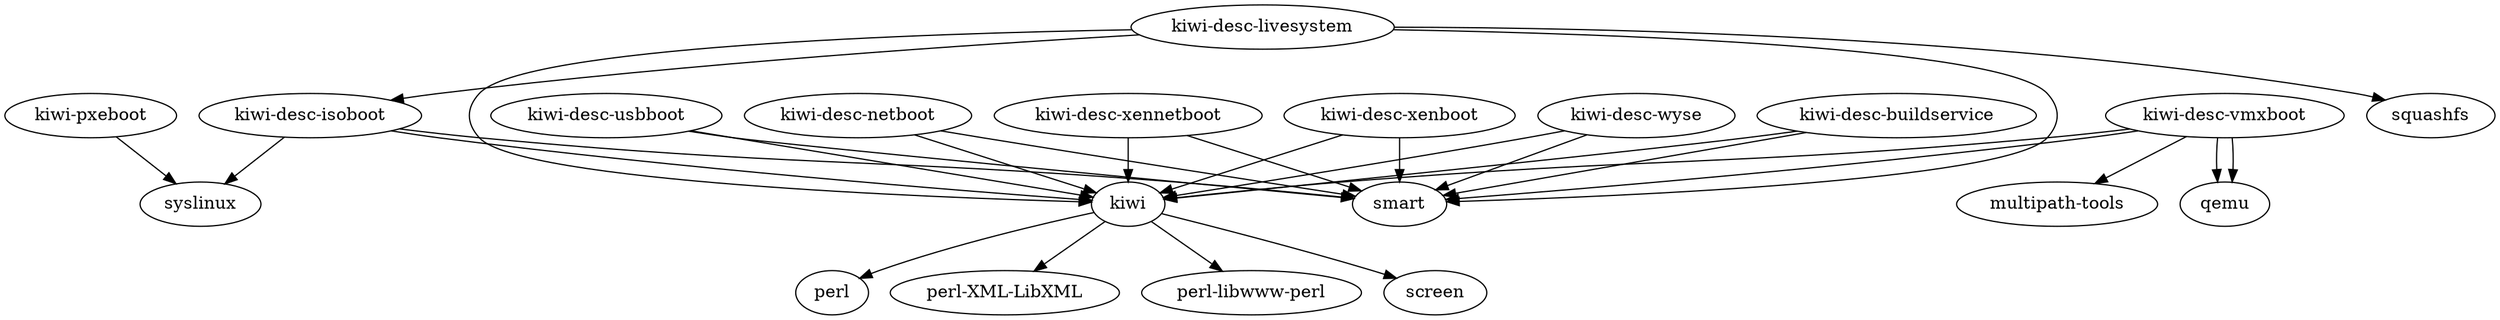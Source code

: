 digraph kiwi {
	"kiwi" -> "perl"
	"kiwi" -> "perl-XML-LibXML"
	"kiwi" -> "perl-libwww-perl"
	"kiwi" -> "screen"

	"kiwi-pxeboot" -> "syslinux"

	"kiwi-desc-isoboot" -> "kiwi"
	"kiwi-desc-isoboot" -> "smart"
	"kiwi-desc-isoboot" -> "syslinux"

	"kiwi-desc-usbboot" -> "kiwi"
	"kiwi-desc-usbboot" -> "smart"

	"kiwi-desc-vmxboot" -> "kiwi"
	"kiwi-desc-vmxboot" -> "qemu"

	"kiwi-desc-vmxboot" -> "multipath-tools"
	"kiwi-desc-vmxboot" -> "smart"
	"kiwi-desc-vmxboot" -> "qemu"

	"kiwi-desc-netboot" -> "kiwi"
	"kiwi-desc-netboot" -> "smart"

	"kiwi-desc-xennetboot" -> "kiwi"
	"kiwi-desc-xennetboot" -> "smart"

	"kiwi-desc-xenboot" -> "kiwi"
    "kiwi-desc-xenboot" -> "smart"

	"kiwi-desc-wyse"    -> "kiwi"
	"kiwi-desc-wyse"    -> "smart"

	"kiwi-desc-buildservice" -> "kiwi"
	"kiwi-desc-buildservice" -> "smart"

	"kiwi-desc-livesystem" -> "kiwi"
	"kiwi-desc-livesystem" -> "kiwi-desc-isoboot"
	"kiwi-desc-livesystem" -> "smart"
	"kiwi-desc-livesystem" -> "squashfs"
}
